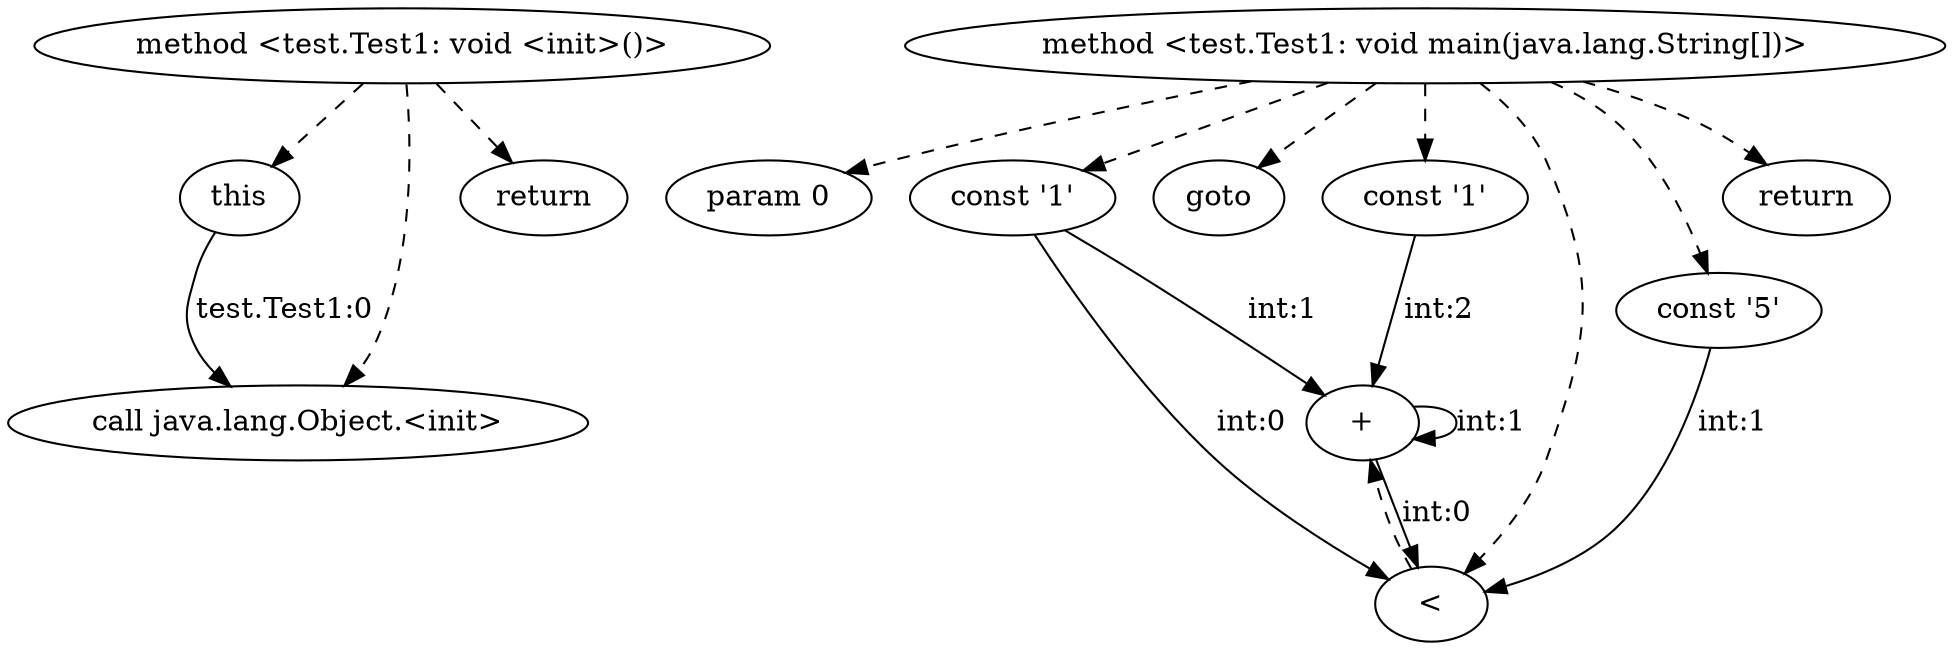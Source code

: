 // PDG
digraph {
	0 [label="method <test.Test1: void <init>()>"]
	1 [label="method <test.Test1: void main(java.lang.String[])>"]
	2 [label=this]
	3 [label="call java.lang.Object.<init>"]
	4 [label=return]
	5 [label="param 0"]
	6 [label="const '1'"]
	7 [label=goto]
	8 [label="+"]
	9 [label="const '1'"]
	10 [label="<"]
	11 [label="const '5'"]
	12 [label=return]
	0 -> 2 [label="" style=dashed]
	0 -> 3 [label="" style=dashed]
	0 -> 4 [label="" style=dashed]
	1 -> 5 [label="" style=dashed]
	1 -> 6 [label="" style=dashed]
	1 -> 7 [label="" style=dashed]
	1 -> 9 [label="" style=dashed]
	1 -> 10 [label="" style=dashed]
	1 -> 11 [label="" style=dashed]
	1 -> 12 [label="" style=dashed]
	10 -> 8 [label="" style=dashed]
	2 -> 3 [label="test.Test1:0"]
	9 -> 8 [label="int:2"]
	6 -> 8 [label="int:1"]
	8 -> 8 [label="int:1"]
	11 -> 10 [label="int:1"]
	6 -> 10 [label="int:0"]
	8 -> 10 [label="int:0"]
}
